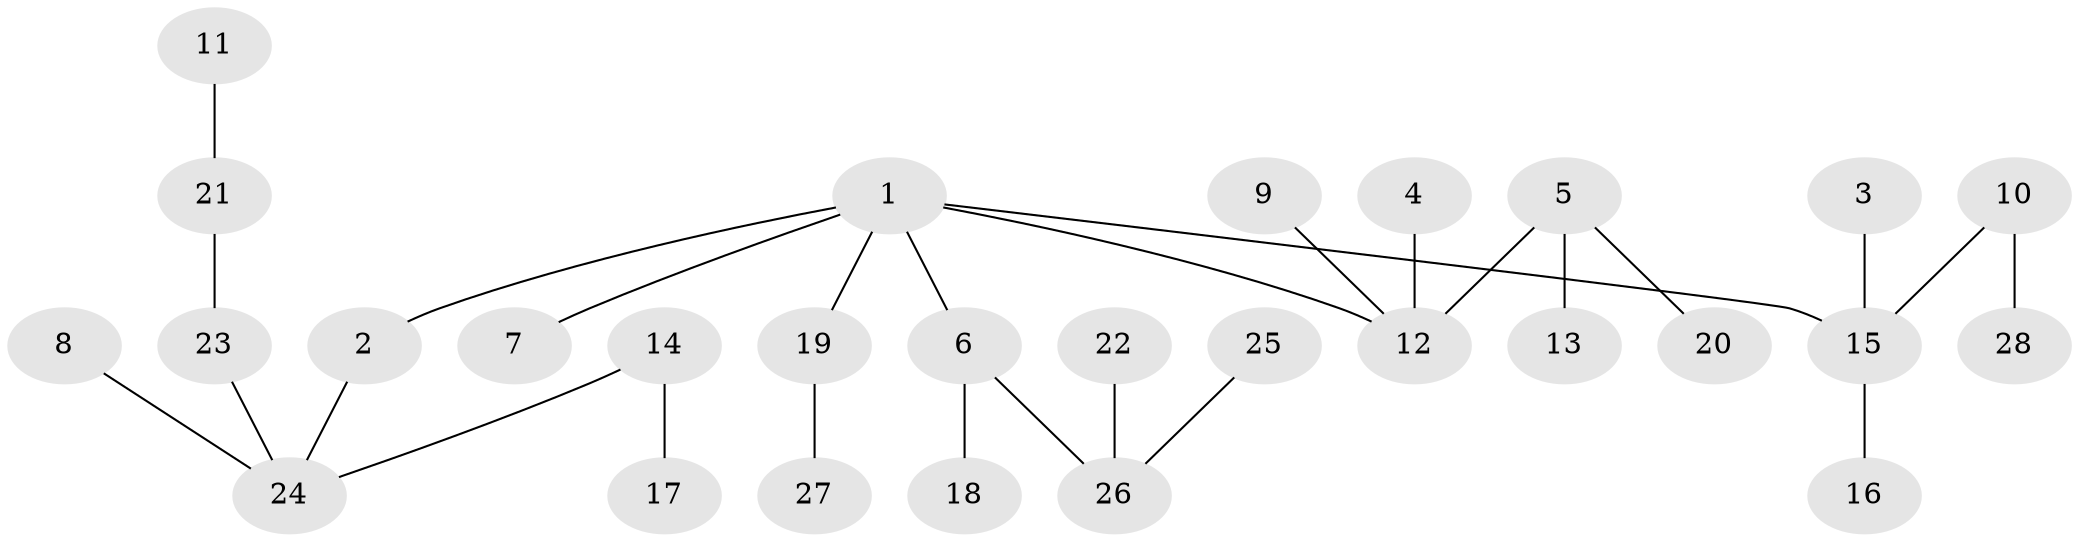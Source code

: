 // original degree distribution, {4: 0.09090909090909091, 3: 0.14545454545454545, 5: 0.05454545454545454, 1: 0.5272727272727272, 2: 0.18181818181818182}
// Generated by graph-tools (version 1.1) at 2025/50/03/09/25 03:50:24]
// undirected, 28 vertices, 27 edges
graph export_dot {
graph [start="1"]
  node [color=gray90,style=filled];
  1;
  2;
  3;
  4;
  5;
  6;
  7;
  8;
  9;
  10;
  11;
  12;
  13;
  14;
  15;
  16;
  17;
  18;
  19;
  20;
  21;
  22;
  23;
  24;
  25;
  26;
  27;
  28;
  1 -- 2 [weight=1.0];
  1 -- 6 [weight=1.0];
  1 -- 7 [weight=1.0];
  1 -- 12 [weight=1.0];
  1 -- 15 [weight=1.0];
  1 -- 19 [weight=1.0];
  2 -- 24 [weight=1.0];
  3 -- 15 [weight=1.0];
  4 -- 12 [weight=1.0];
  5 -- 12 [weight=1.0];
  5 -- 13 [weight=1.0];
  5 -- 20 [weight=1.0];
  6 -- 18 [weight=1.0];
  6 -- 26 [weight=1.0];
  8 -- 24 [weight=1.0];
  9 -- 12 [weight=1.0];
  10 -- 15 [weight=1.0];
  10 -- 28 [weight=1.0];
  11 -- 21 [weight=1.0];
  14 -- 17 [weight=1.0];
  14 -- 24 [weight=1.0];
  15 -- 16 [weight=1.0];
  19 -- 27 [weight=1.0];
  21 -- 23 [weight=1.0];
  22 -- 26 [weight=1.0];
  23 -- 24 [weight=1.0];
  25 -- 26 [weight=1.0];
}
